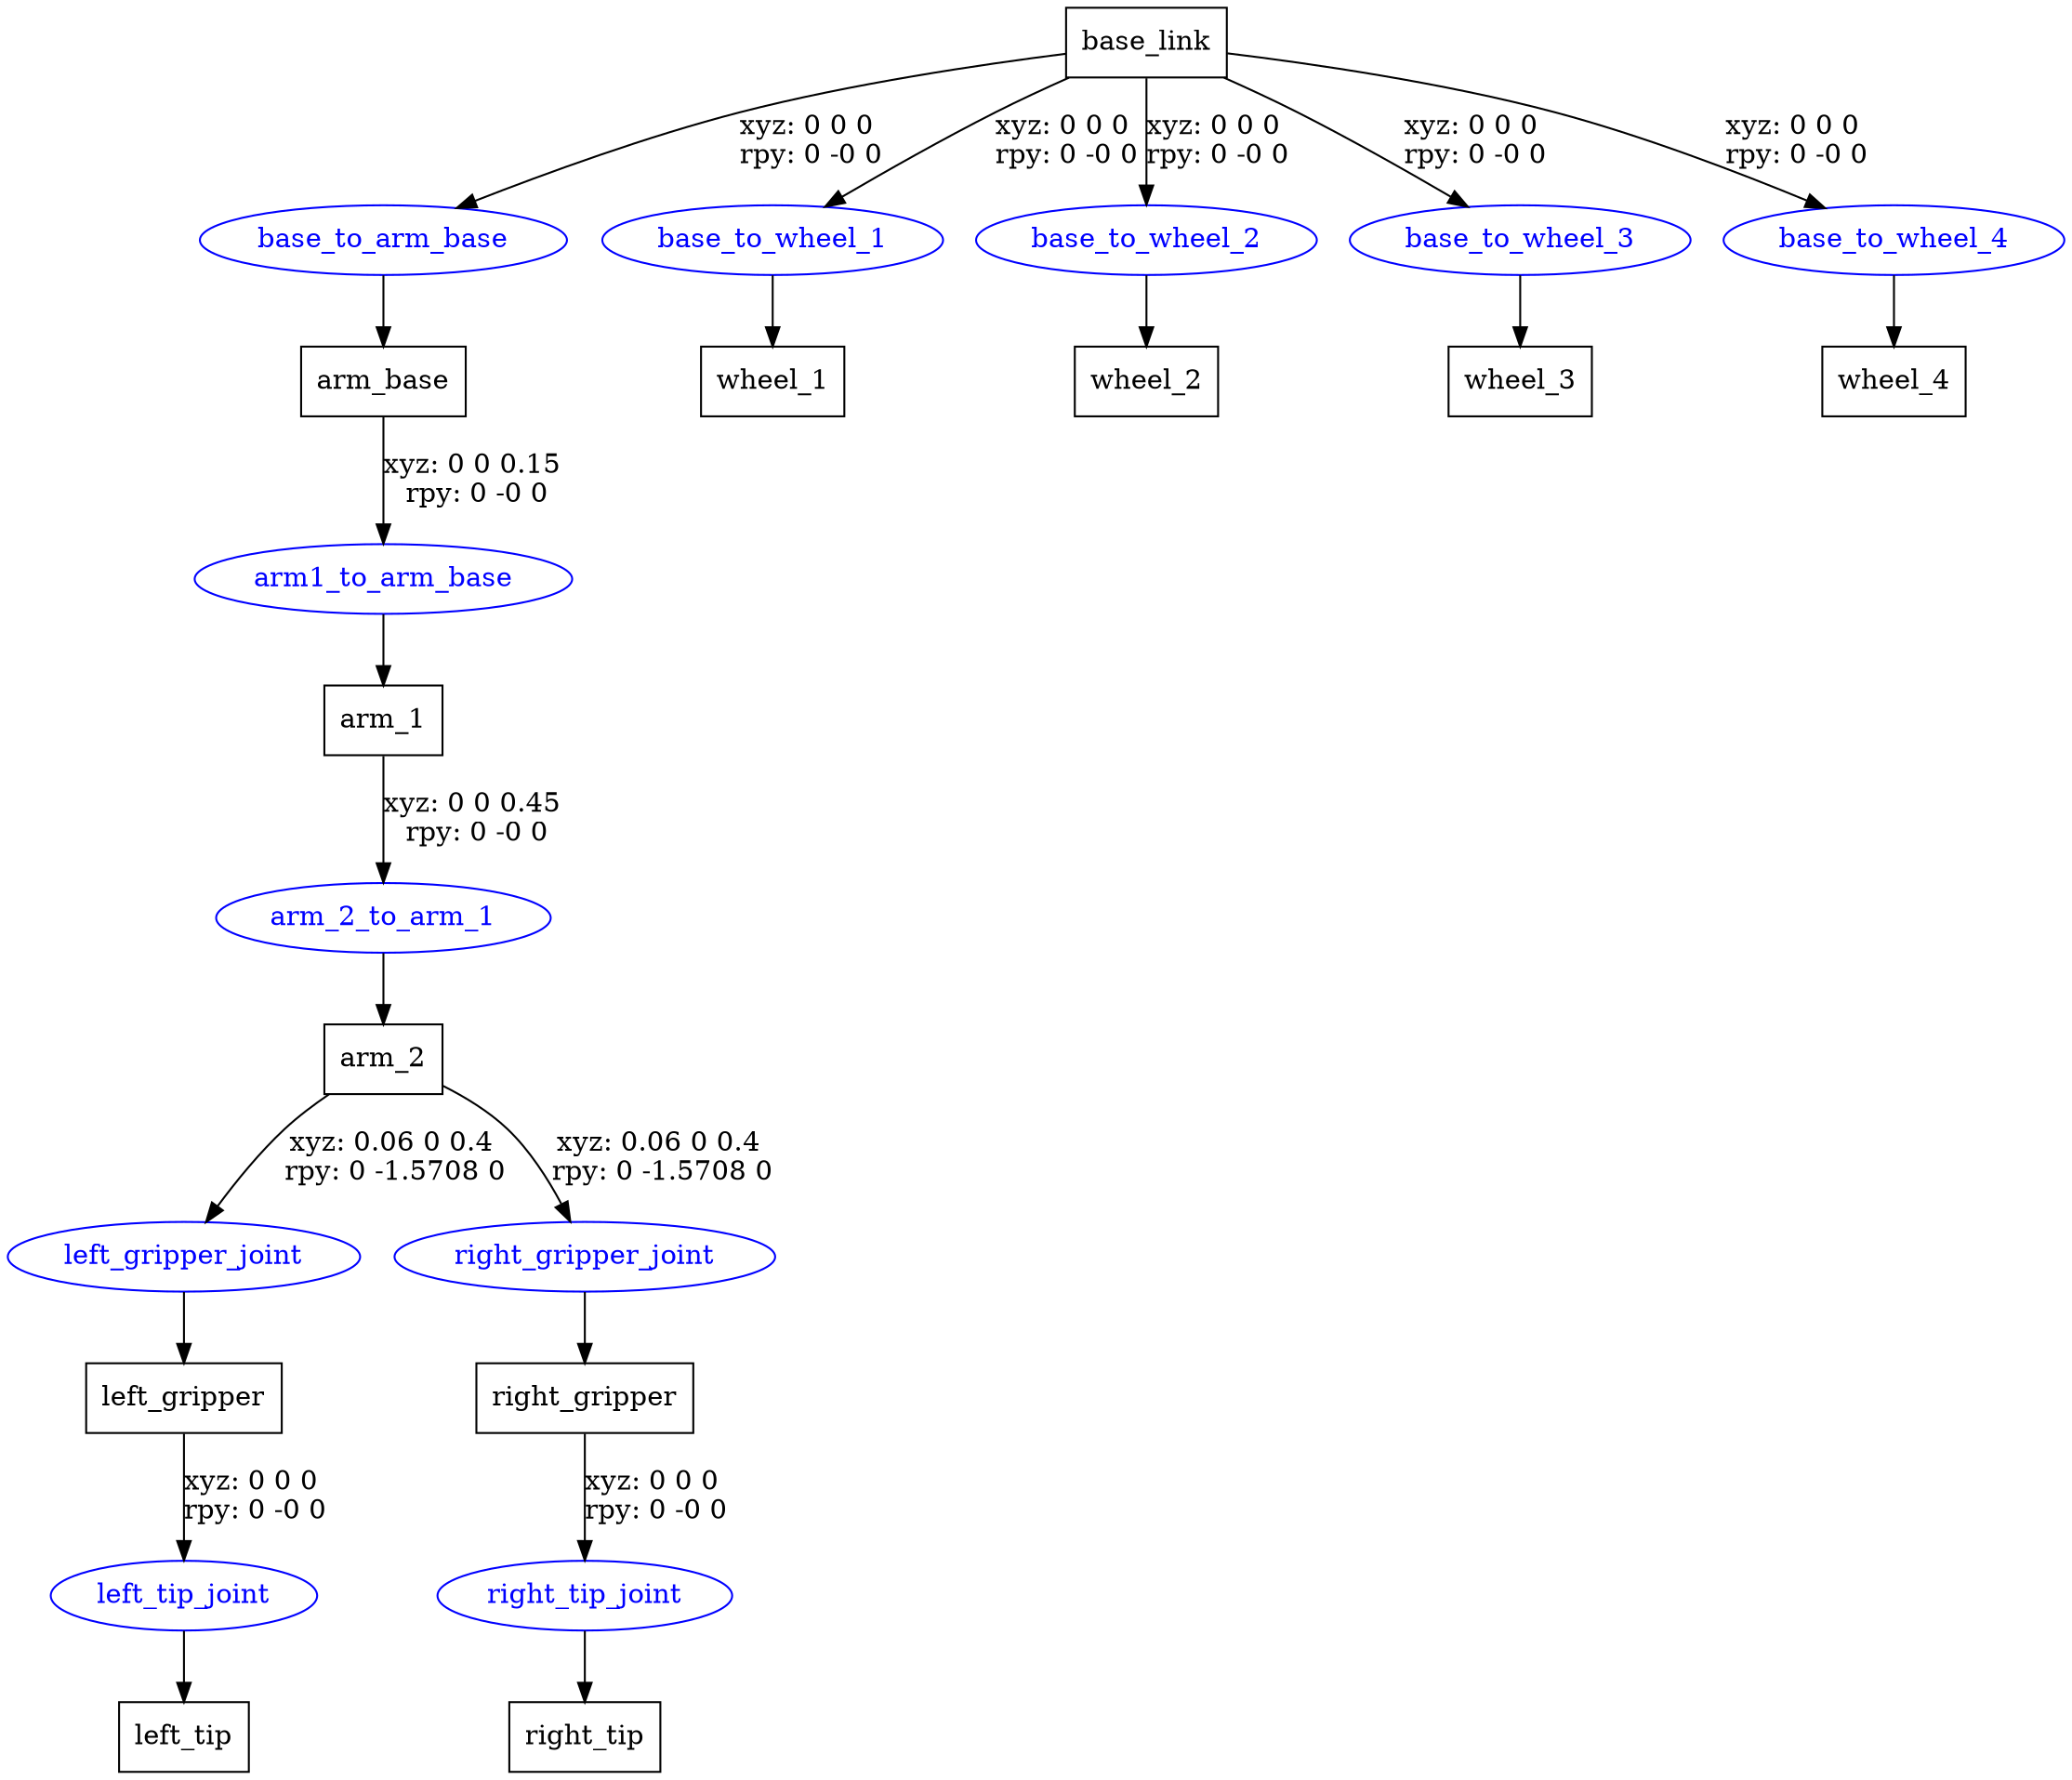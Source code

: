 digraph G {
node [shape=box];
"base_link" [label="base_link"];
"arm_base" [label="arm_base"];
"arm_1" [label="arm_1"];
"arm_2" [label="arm_2"];
"left_gripper" [label="left_gripper"];
"left_tip" [label="left_tip"];
"right_gripper" [label="right_gripper"];
"right_tip" [label="right_tip"];
"wheel_1" [label="wheel_1"];
"wheel_2" [label="wheel_2"];
"wheel_3" [label="wheel_3"];
"wheel_4" [label="wheel_4"];
node [shape=ellipse, color=blue, fontcolor=blue];
"base_link" -> "base_to_arm_base" [label="xyz: 0 0 0 \nrpy: 0 -0 0"]
"base_to_arm_base" -> "arm_base"
"arm_base" -> "arm1_to_arm_base" [label="xyz: 0 0 0.15 \nrpy: 0 -0 0"]
"arm1_to_arm_base" -> "arm_1"
"arm_1" -> "arm_2_to_arm_1" [label="xyz: 0 0 0.45 \nrpy: 0 -0 0"]
"arm_2_to_arm_1" -> "arm_2"
"arm_2" -> "left_gripper_joint" [label="xyz: 0.06 0 0.4 \nrpy: 0 -1.5708 0"]
"left_gripper_joint" -> "left_gripper"
"left_gripper" -> "left_tip_joint" [label="xyz: 0 0 0 \nrpy: 0 -0 0"]
"left_tip_joint" -> "left_tip"
"arm_2" -> "right_gripper_joint" [label="xyz: 0.06 0 0.4 \nrpy: 0 -1.5708 0"]
"right_gripper_joint" -> "right_gripper"
"right_gripper" -> "right_tip_joint" [label="xyz: 0 0 0 \nrpy: 0 -0 0"]
"right_tip_joint" -> "right_tip"
"base_link" -> "base_to_wheel_1" [label="xyz: 0 0 0 \nrpy: 0 -0 0"]
"base_to_wheel_1" -> "wheel_1"
"base_link" -> "base_to_wheel_2" [label="xyz: 0 0 0 \nrpy: 0 -0 0"]
"base_to_wheel_2" -> "wheel_2"
"base_link" -> "base_to_wheel_3" [label="xyz: 0 0 0 \nrpy: 0 -0 0"]
"base_to_wheel_3" -> "wheel_3"
"base_link" -> "base_to_wheel_4" [label="xyz: 0 0 0 \nrpy: 0 -0 0"]
"base_to_wheel_4" -> "wheel_4"
}
